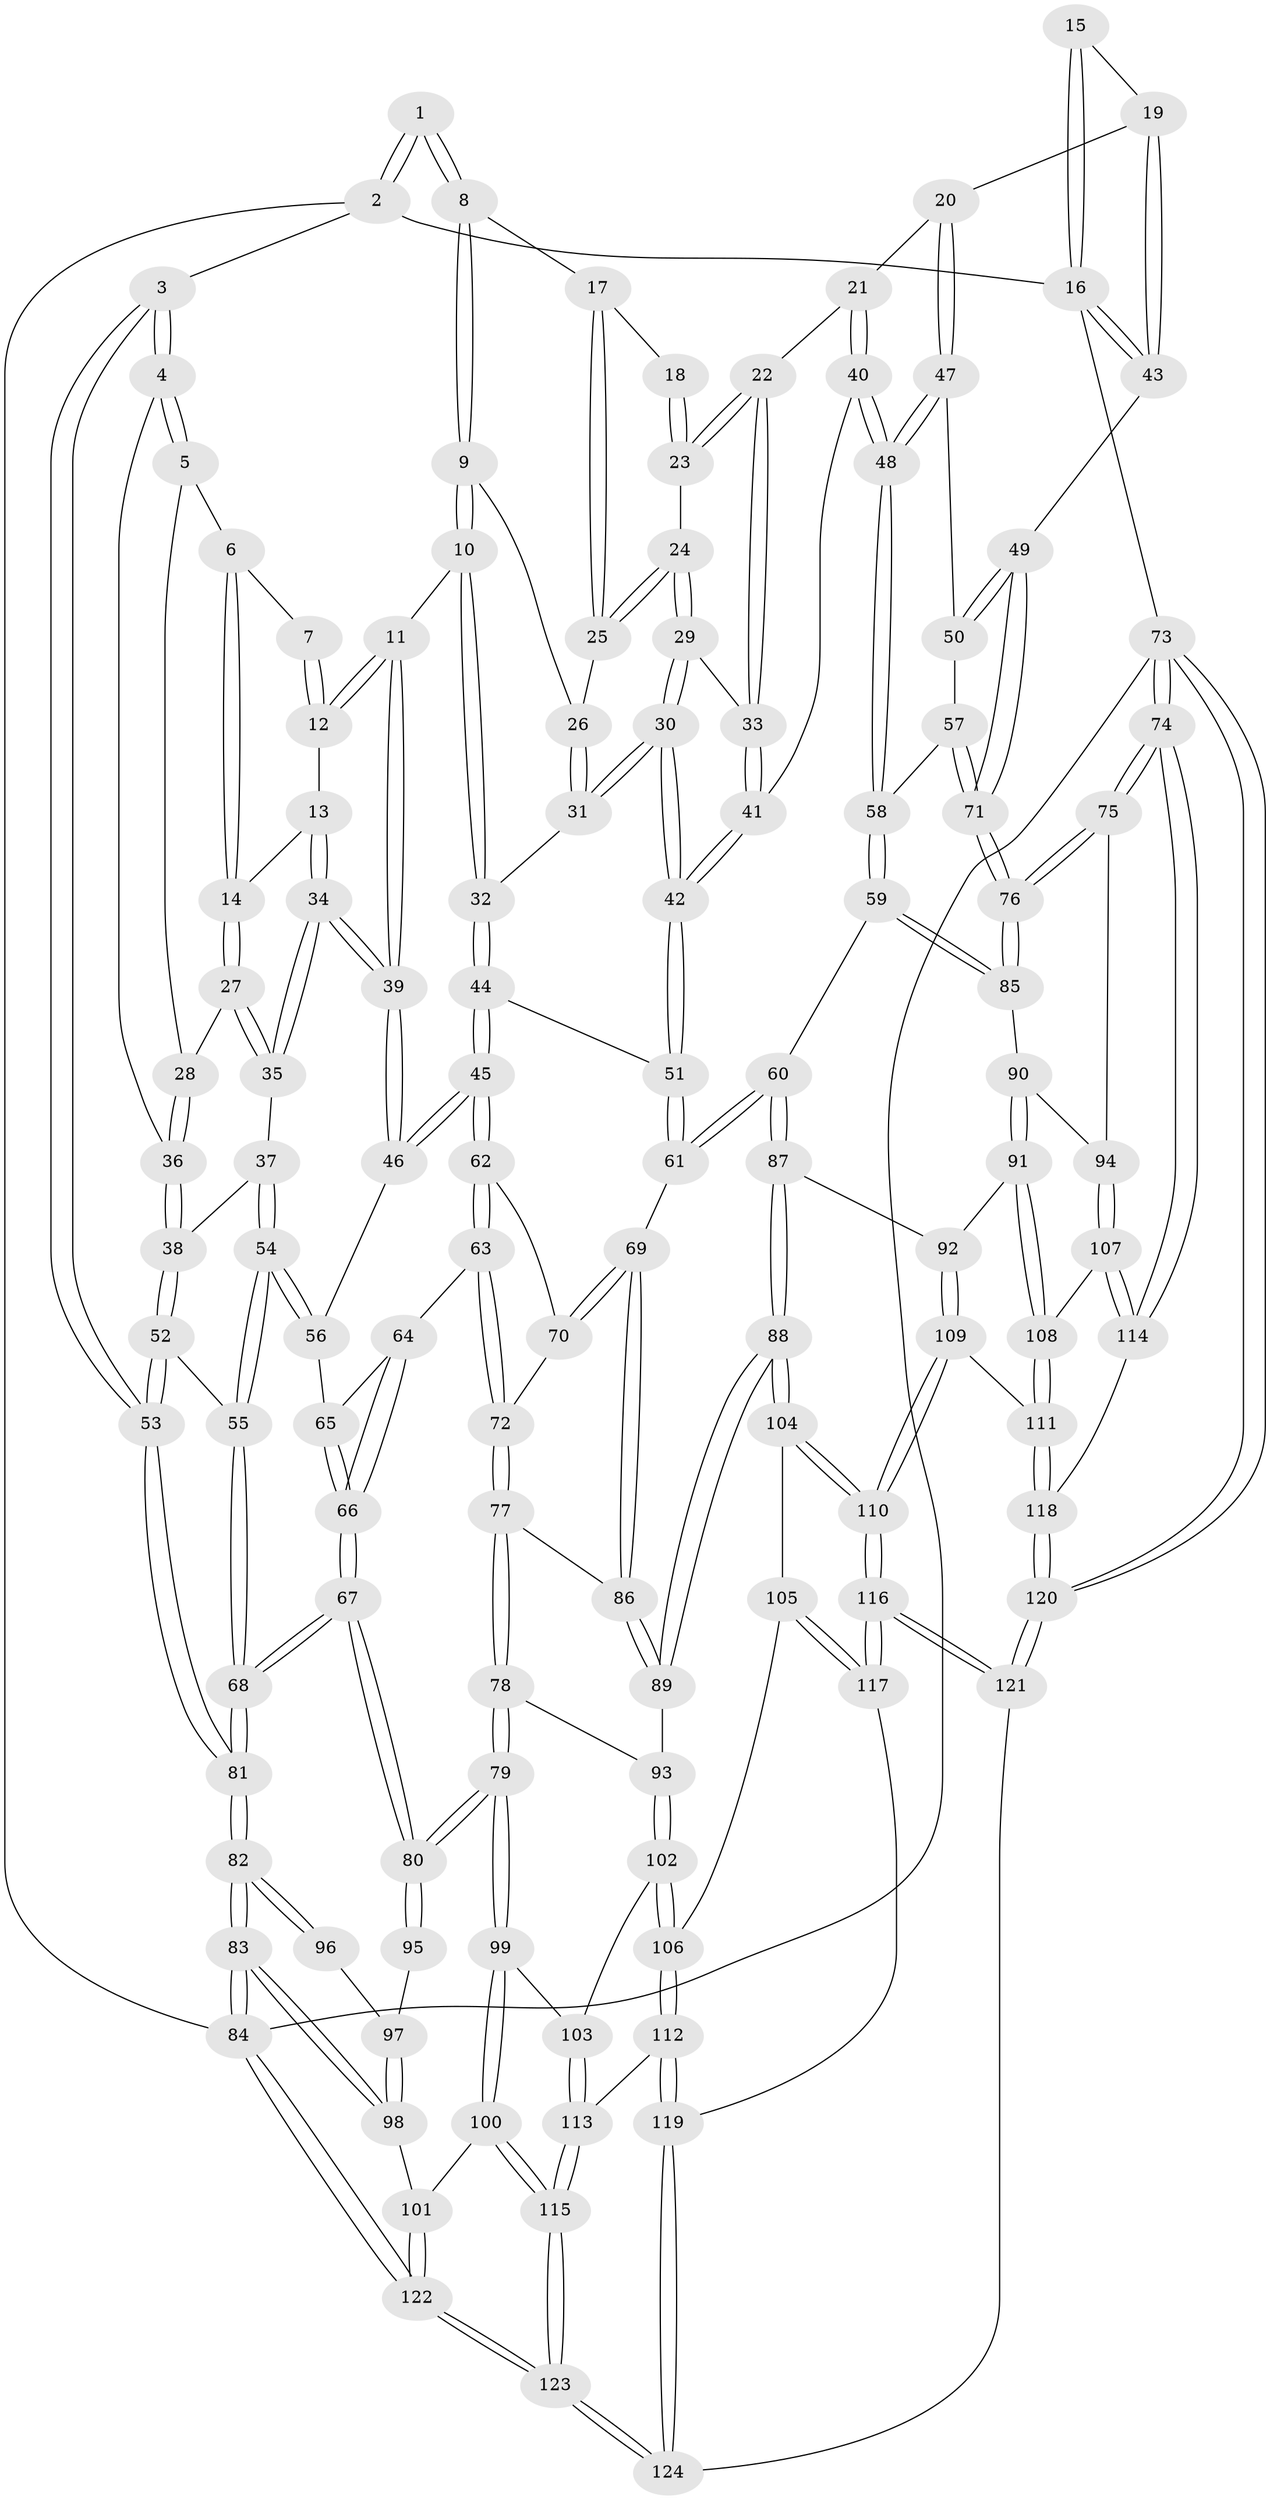 // Generated by graph-tools (version 1.1) at 2025/16/03/09/25 04:16:52]
// undirected, 124 vertices, 307 edges
graph export_dot {
graph [start="1"]
  node [color=gray90,style=filled];
  1 [pos="+0.3774370856513814+0"];
  2 [pos="+0+0"];
  3 [pos="+0+0"];
  4 [pos="+0.026125656307537954+0.008607297863404098"];
  5 [pos="+0.17652200646198565+0.05989201002404138"];
  6 [pos="+0.3002857399530633+0.016876327411233714"];
  7 [pos="+0.30290635664555077+0.01178769260876116"];
  8 [pos="+0.5151833089803719+0"];
  9 [pos="+0.4821998660395696+0.05653089688937752"];
  10 [pos="+0.46942353797899555+0.12561142466205671"];
  11 [pos="+0.44117885828817105+0.14164274362231463"];
  12 [pos="+0.39462517003274544+0.13367701348808256"];
  13 [pos="+0.32073097023037417+0.13538977772265615"];
  14 [pos="+0.2759689849887699+0.12388645387925737"];
  15 [pos="+0.7754684525284553+0"];
  16 [pos="+1+0"];
  17 [pos="+0.6151022277692767+0"];
  18 [pos="+0.6613226369330926+0"];
  19 [pos="+0.8973656109020074+0.12230795635364018"];
  20 [pos="+0.8825665448443735+0.13603870133538837"];
  21 [pos="+0.8125489604858203+0.14338906745099625"];
  22 [pos="+0.7471785149514126+0.13426050472004764"];
  23 [pos="+0.6894080283663309+0"];
  24 [pos="+0.6558544642272107+0.1382390872327547"];
  25 [pos="+0.6172183753652334+0.11610677623592097"];
  26 [pos="+0.6159026144698971+0.11676034660545727"];
  27 [pos="+0.26806217348073125+0.12889922422869102"];
  28 [pos="+0.2616965924994707+0.12949554918282144"];
  29 [pos="+0.6603286496566918+0.1465797800040363"];
  30 [pos="+0.5966323869044586+0.2204056116123626"];
  31 [pos="+0.537184825036197+0.17867571760170844"];
  32 [pos="+0.519457834451143+0.17204132689708304"];
  33 [pos="+0.7214924293258544+0.1572392768313669"];
  34 [pos="+0.3433896491733413+0.2741045174415294"];
  35 [pos="+0.293077513060127+0.2598228447460087"];
  36 [pos="+0.16105290271849831+0.1968837981495825"];
  37 [pos="+0.23546363285835345+0.27196617864545763"];
  38 [pos="+0.16022125483113583+0.22875596061579295"];
  39 [pos="+0.36738442748103983+0.2853944707835328"];
  40 [pos="+0.7397066017073802+0.2991323309214324"];
  41 [pos="+0.7083136710210819+0.288654158464512"];
  42 [pos="+0.6388481084360291+0.2998365826280895"];
  43 [pos="+1+0.17416391112602436"];
  44 [pos="+0.4688056024875007+0.3634484877497895"];
  45 [pos="+0.44820510231456095+0.3711782029540512"];
  46 [pos="+0.39199790507881954+0.3397746385015039"];
  47 [pos="+0.8551689516905895+0.29489036204428093"];
  48 [pos="+0.7891346186031246+0.3259099809219955"];
  49 [pos="+1+0.20862506877696638"];
  50 [pos="+0.8885856126456074+0.30719717199415403"];
  51 [pos="+0.595589033403538+0.35640238065499213"];
  52 [pos="+0+0.37779007850367535"];
  53 [pos="+0+0.3580853996160106"];
  54 [pos="+0.2160038855975339+0.3986364088444696"];
  55 [pos="+0.12895399319134665+0.4577602162880187"];
  56 [pos="+0.3042473503230593+0.3955561865596528"];
  57 [pos="+0.9502693471471995+0.4207208042867906"];
  58 [pos="+0.7933349419417844+0.4868226687247435"];
  59 [pos="+0.7696280629537104+0.5399466352379819"];
  60 [pos="+0.7458696360666689+0.5482400499160863"];
  61 [pos="+0.6576304760766216+0.517075295524932"];
  62 [pos="+0.44646369414670883+0.431537888920583"];
  63 [pos="+0.3713737001736067+0.4998612880209406"];
  64 [pos="+0.3659169374701569+0.5016273222468511"];
  65 [pos="+0.3075520298350669+0.4157400215098529"];
  66 [pos="+0.2898931377681818+0.5538479022713669"];
  67 [pos="+0.21875385916274004+0.6347377466954913"];
  68 [pos="+0.1930626866186434+0.6000732392504834"];
  69 [pos="+0.5734690742199297+0.5499868834331149"];
  70 [pos="+0.46626026409186516+0.465974296307668"];
  71 [pos="+1+0.4850266557484114"];
  72 [pos="+0.4327390543602243+0.5826572117795347"];
  73 [pos="+1+1"];
  74 [pos="+1+1"];
  75 [pos="+1+0.6212506773031504"];
  76 [pos="+1+0.5624868740158315"];
  77 [pos="+0.43680894475714244+0.6167971741604186"];
  78 [pos="+0.3500294323058723+0.6716650075527659"];
  79 [pos="+0.2523149100923008+0.6927722504951478"];
  80 [pos="+0.22053425879517666+0.6417162831019632"];
  81 [pos="+0+0.6186179037404796"];
  82 [pos="+0+0.6821999776396142"];
  83 [pos="+0+0.8050299402017898"];
  84 [pos="+0+1"];
  85 [pos="+0.8685999879731289+0.5965131660219967"];
  86 [pos="+0.5253759456951792+0.6186050028820317"];
  87 [pos="+0.7159610914669954+0.6513356001079668"];
  88 [pos="+0.599645134692188+0.7461294170245251"];
  89 [pos="+0.5593392010229418+0.7118499694767074"];
  90 [pos="+0.8733311508818435+0.6619433302681241"];
  91 [pos="+0.811683364709801+0.7633158290942794"];
  92 [pos="+0.7778830250725561+0.7628074754984795"];
  93 [pos="+0.4687709474569894+0.7402774505173941"];
  94 [pos="+0.9379968194147927+0.7536487762782733"];
  95 [pos="+0.10476063788654585+0.6784255187007169"];
  96 [pos="+0+0.6971352804169139"];
  97 [pos="+0.04934164461551376+0.755865670350723"];
  98 [pos="+0.05295754773732505+0.7703379026882936"];
  99 [pos="+0.25081350047603684+0.7230856319377037"];
  100 [pos="+0.20831502040461475+0.8218492318391765"];
  101 [pos="+0.14689136145016038+0.8652991024837633"];
  102 [pos="+0.45320613613768+0.8316147077215809"];
  103 [pos="+0.3885912701821123+0.816088817534766"];
  104 [pos="+0.6059030337347036+0.7981223909570859"];
  105 [pos="+0.5786139186414316+0.8131684147587285"];
  106 [pos="+0.4686501628473676+0.8462979872792358"];
  107 [pos="+0.907107930708965+0.8200528419642067"];
  108 [pos="+0.8886131443626474+0.8189827043566131"];
  109 [pos="+0.6924945944189761+0.8726604418641327"];
  110 [pos="+0.6858515182132017+0.8743347754484986"];
  111 [pos="+0.7891505199817671+0.9027096011394797"];
  112 [pos="+0.46274956800095757+0.9382951969379946"];
  113 [pos="+0.3710657640421535+0.9308002527161164"];
  114 [pos="+0.9303363163018723+0.8481783048926175"];
  115 [pos="+0.31417780099007264+0.9484663999421094"];
  116 [pos="+0.6518398632068099+0.9674876090532345"];
  117 [pos="+0.531095514821807+0.9387464865926074"];
  118 [pos="+0.8333246240092982+0.9649627679370263"];
  119 [pos="+0.46908227219328297+0.9470525995523964"];
  120 [pos="+0.9957580463941647+1"];
  121 [pos="+0.6724108890683669+1"];
  122 [pos="+0+1"];
  123 [pos="+0.2956671448734028+1"];
  124 [pos="+0.46626943856333275+1"];
  1 -- 2;
  1 -- 2;
  1 -- 8;
  1 -- 8;
  2 -- 3;
  2 -- 16;
  2 -- 84;
  3 -- 4;
  3 -- 4;
  3 -- 53;
  3 -- 53;
  4 -- 5;
  4 -- 5;
  4 -- 36;
  5 -- 6;
  5 -- 28;
  6 -- 7;
  6 -- 14;
  6 -- 14;
  7 -- 12;
  7 -- 12;
  8 -- 9;
  8 -- 9;
  8 -- 17;
  9 -- 10;
  9 -- 10;
  9 -- 26;
  10 -- 11;
  10 -- 32;
  10 -- 32;
  11 -- 12;
  11 -- 12;
  11 -- 39;
  11 -- 39;
  12 -- 13;
  13 -- 14;
  13 -- 34;
  13 -- 34;
  14 -- 27;
  14 -- 27;
  15 -- 16;
  15 -- 16;
  15 -- 19;
  16 -- 43;
  16 -- 43;
  16 -- 73;
  17 -- 18;
  17 -- 25;
  17 -- 25;
  18 -- 23;
  18 -- 23;
  19 -- 20;
  19 -- 43;
  19 -- 43;
  20 -- 21;
  20 -- 47;
  20 -- 47;
  21 -- 22;
  21 -- 40;
  21 -- 40;
  22 -- 23;
  22 -- 23;
  22 -- 33;
  22 -- 33;
  23 -- 24;
  24 -- 25;
  24 -- 25;
  24 -- 29;
  24 -- 29;
  25 -- 26;
  26 -- 31;
  26 -- 31;
  27 -- 28;
  27 -- 35;
  27 -- 35;
  28 -- 36;
  28 -- 36;
  29 -- 30;
  29 -- 30;
  29 -- 33;
  30 -- 31;
  30 -- 31;
  30 -- 42;
  30 -- 42;
  31 -- 32;
  32 -- 44;
  32 -- 44;
  33 -- 41;
  33 -- 41;
  34 -- 35;
  34 -- 35;
  34 -- 39;
  34 -- 39;
  35 -- 37;
  36 -- 38;
  36 -- 38;
  37 -- 38;
  37 -- 54;
  37 -- 54;
  38 -- 52;
  38 -- 52;
  39 -- 46;
  39 -- 46;
  40 -- 41;
  40 -- 48;
  40 -- 48;
  41 -- 42;
  41 -- 42;
  42 -- 51;
  42 -- 51;
  43 -- 49;
  44 -- 45;
  44 -- 45;
  44 -- 51;
  45 -- 46;
  45 -- 46;
  45 -- 62;
  45 -- 62;
  46 -- 56;
  47 -- 48;
  47 -- 48;
  47 -- 50;
  48 -- 58;
  48 -- 58;
  49 -- 50;
  49 -- 50;
  49 -- 71;
  49 -- 71;
  50 -- 57;
  51 -- 61;
  51 -- 61;
  52 -- 53;
  52 -- 53;
  52 -- 55;
  53 -- 81;
  53 -- 81;
  54 -- 55;
  54 -- 55;
  54 -- 56;
  54 -- 56;
  55 -- 68;
  55 -- 68;
  56 -- 65;
  57 -- 58;
  57 -- 71;
  57 -- 71;
  58 -- 59;
  58 -- 59;
  59 -- 60;
  59 -- 85;
  59 -- 85;
  60 -- 61;
  60 -- 61;
  60 -- 87;
  60 -- 87;
  61 -- 69;
  62 -- 63;
  62 -- 63;
  62 -- 70;
  63 -- 64;
  63 -- 72;
  63 -- 72;
  64 -- 65;
  64 -- 66;
  64 -- 66;
  65 -- 66;
  65 -- 66;
  66 -- 67;
  66 -- 67;
  67 -- 68;
  67 -- 68;
  67 -- 80;
  67 -- 80;
  68 -- 81;
  68 -- 81;
  69 -- 70;
  69 -- 70;
  69 -- 86;
  69 -- 86;
  70 -- 72;
  71 -- 76;
  71 -- 76;
  72 -- 77;
  72 -- 77;
  73 -- 74;
  73 -- 74;
  73 -- 120;
  73 -- 120;
  73 -- 84;
  74 -- 75;
  74 -- 75;
  74 -- 114;
  74 -- 114;
  75 -- 76;
  75 -- 76;
  75 -- 94;
  76 -- 85;
  76 -- 85;
  77 -- 78;
  77 -- 78;
  77 -- 86;
  78 -- 79;
  78 -- 79;
  78 -- 93;
  79 -- 80;
  79 -- 80;
  79 -- 99;
  79 -- 99;
  80 -- 95;
  80 -- 95;
  81 -- 82;
  81 -- 82;
  82 -- 83;
  82 -- 83;
  82 -- 96;
  82 -- 96;
  83 -- 84;
  83 -- 84;
  83 -- 98;
  83 -- 98;
  84 -- 122;
  84 -- 122;
  85 -- 90;
  86 -- 89;
  86 -- 89;
  87 -- 88;
  87 -- 88;
  87 -- 92;
  88 -- 89;
  88 -- 89;
  88 -- 104;
  88 -- 104;
  89 -- 93;
  90 -- 91;
  90 -- 91;
  90 -- 94;
  91 -- 92;
  91 -- 108;
  91 -- 108;
  92 -- 109;
  92 -- 109;
  93 -- 102;
  93 -- 102;
  94 -- 107;
  94 -- 107;
  95 -- 97;
  96 -- 97;
  97 -- 98;
  97 -- 98;
  98 -- 101;
  99 -- 100;
  99 -- 100;
  99 -- 103;
  100 -- 101;
  100 -- 115;
  100 -- 115;
  101 -- 122;
  101 -- 122;
  102 -- 103;
  102 -- 106;
  102 -- 106;
  103 -- 113;
  103 -- 113;
  104 -- 105;
  104 -- 110;
  104 -- 110;
  105 -- 106;
  105 -- 117;
  105 -- 117;
  106 -- 112;
  106 -- 112;
  107 -- 108;
  107 -- 114;
  107 -- 114;
  108 -- 111;
  108 -- 111;
  109 -- 110;
  109 -- 110;
  109 -- 111;
  110 -- 116;
  110 -- 116;
  111 -- 118;
  111 -- 118;
  112 -- 113;
  112 -- 119;
  112 -- 119;
  113 -- 115;
  113 -- 115;
  114 -- 118;
  115 -- 123;
  115 -- 123;
  116 -- 117;
  116 -- 117;
  116 -- 121;
  116 -- 121;
  117 -- 119;
  118 -- 120;
  118 -- 120;
  119 -- 124;
  119 -- 124;
  120 -- 121;
  120 -- 121;
  121 -- 124;
  122 -- 123;
  122 -- 123;
  123 -- 124;
  123 -- 124;
}
